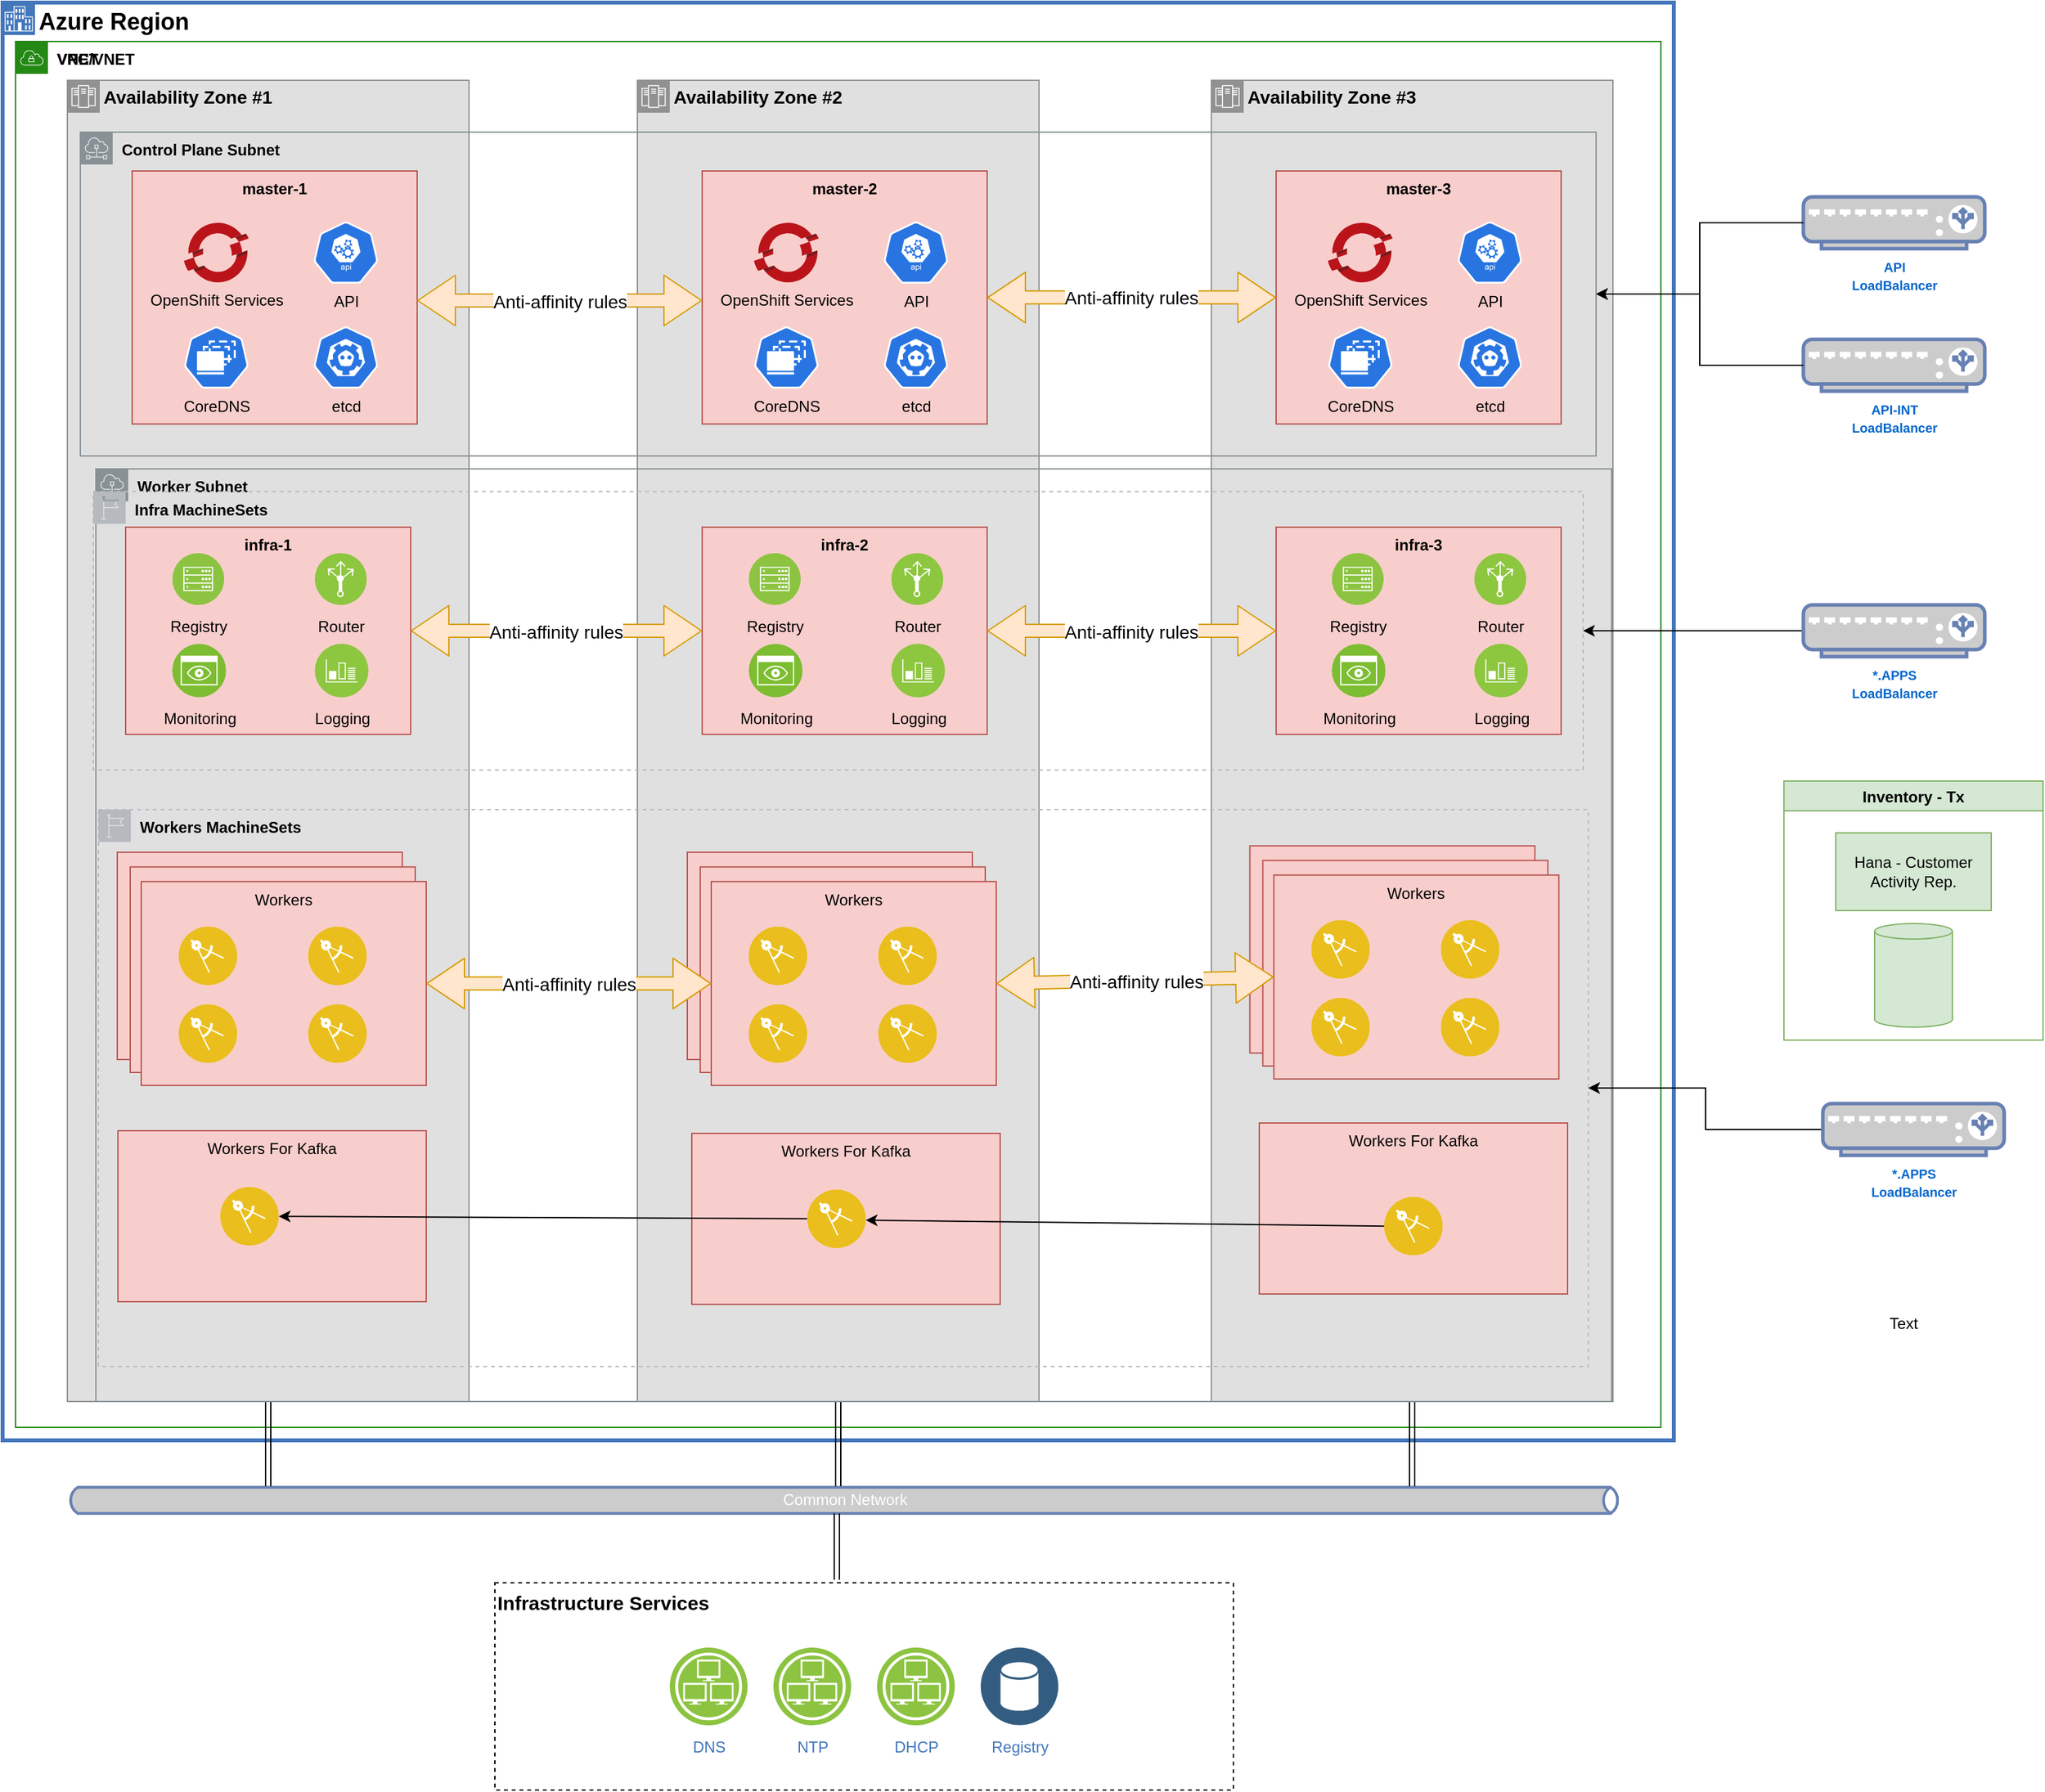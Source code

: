 <mxfile>
    <diagram name="Golden Topology" id="J3lvRJlPb6sCFuMdmp8F">
        <mxGraphModel dx="2710" dy="1945" grid="0" gridSize="10" guides="1" tooltips="1" connect="1" arrows="1" fold="1" page="1" pageScale="1" pageWidth="827" pageHeight="1169" math="0" shadow="0">
            <root>
                <mxCell id="uZquAlJrsq5l2rnmuD46-0"/>
                <mxCell id="wvG8Cd0EijWJP6GNUTpN-5" value="Cloud Region" style="" parent="uZquAlJrsq5l2rnmuD46-0"/>
                <mxCell id="wvG8Cd0EijWJP6GNUTpN-6" value="&lt;b&gt;Cloud Region&lt;/b&gt;" style="shape=mxgraph.ibm.box;prType=enterprise;fontStyle=0;verticalAlign=top;align=left;spacingLeft=32;spacingTop=4;fillColor=none;rounded=0;whiteSpace=wrap;html=1;strokeColor=#4376BB;strokeWidth=3;dashed=0;container=0;spacing=-4;collapsible=0;fontColor=#000000;labelBackgroundColor=#ffffff;fontSize=18;" parent="wvG8Cd0EijWJP6GNUTpN-5" vertex="1">
                    <mxGeometry x="30" y="150" width="1290" height="1110" as="geometry"/>
                </mxCell>
                <mxCell id="wvG8Cd0EijWJP6GNUTpN-7" value="Common Network" style="html=1;outlineConnect=0;fillColor=#CCCCCC;strokeColor=#6881B3;gradientColor=none;gradientDirection=north;strokeWidth=2;shape=mxgraph.networks.bus;gradientColor=none;gradientDirection=north;fontColor=#ffffff;perimeter=backbonePerimeter;backboneSize=20;labelBackgroundColor=none;align=center;container=0;" parent="wvG8Cd0EijWJP6GNUTpN-5" vertex="1">
                    <mxGeometry x="80.002" y="1289.999" width="1199.114" height="32.67" as="geometry"/>
                </mxCell>
                <mxCell id="wvG8Cd0EijWJP6GNUTpN-8" value="" style="group" parent="wvG8Cd0EijWJP6GNUTpN-5" vertex="1" connectable="0">
                    <mxGeometry x="991.75" y="1070" width="220" height="160" as="geometry"/>
                </mxCell>
                <mxCell id="wvG8Cd0EijWJP6GNUTpN-9" value="&lt;b&gt;&lt;font color=&quot;#000000&quot;&gt;VPC/VNET&lt;/font&gt;&lt;/b&gt;" style="points=[[0,0],[0.25,0],[0.5,0],[0.75,0],[1,0],[1,0.25],[1,0.5],[1,0.75],[1,1],[0.75,1],[0.5,1],[0.25,1],[0,1],[0,0.75],[0,0.5],[0,0.25]];outlineConnect=0;gradientColor=none;html=1;whiteSpace=wrap;fontSize=12;fontStyle=0;shape=mxgraph.aws4.group;grIcon=mxgraph.aws4.group_vpc;strokeColor=#248814;fillColor=none;verticalAlign=top;align=left;spacingLeft=30;fontColor=#AAB7B8;dashed=0;" parent="wvG8Cd0EijWJP6GNUTpN-5" vertex="1">
                    <mxGeometry x="40" y="180" width="1270" height="1070" as="geometry"/>
                </mxCell>
                <mxCell id="0" value="Workers" style="rounded=0;whiteSpace=wrap;html=1;align=center;fillColor=#f8cecc;strokeColor=#b85450;verticalAlign=top;container=0;" vertex="1" parent="wvG8Cd0EijWJP6GNUTpN-5">
                    <mxGeometry x="147" y="838.61" width="220" height="157.39" as="geometry"/>
                </mxCell>
                <mxCell id="2" value="" style="rounded=0;whiteSpace=wrap;html=1;" vertex="1" parent="wvG8Cd0EijWJP6GNUTpN-5">
                    <mxGeometry x="600" y="1137" width="120" height="60" as="geometry"/>
                </mxCell>
                <mxCell id="3" value="" style="rounded=0;whiteSpace=wrap;html=1;" vertex="1" parent="wvG8Cd0EijWJP6GNUTpN-5">
                    <mxGeometry x="600" y="1137" width="120" height="60" as="geometry"/>
                </mxCell>
                <mxCell id="4" value="" style="rounded=0;whiteSpace=wrap;html=1;" vertex="1" parent="wvG8Cd0EijWJP6GNUTpN-5">
                    <mxGeometry x="600" y="936" width="120" height="60" as="geometry"/>
                </mxCell>
                <mxCell id="6" value="" style="whiteSpace=wrap;html=1;fillColor=#f8cecc;strokeColor=#b85450;" vertex="1" parent="wvG8Cd0EijWJP6GNUTpN-5">
                    <mxGeometry x="136" y="1044" width="120" height="60" as="geometry"/>
                </mxCell>
                <mxCell id="5" value="Text" style="text;html=1;align=center;verticalAlign=middle;resizable=0;points=[];autosize=1;strokeColor=none;fillColor=none;" vertex="1" parent="wvG8Cd0EijWJP6GNUTpN-5">
                    <mxGeometry x="1477" y="1160" width="40" height="20" as="geometry"/>
                </mxCell>
                <object label="Cloud Provider" id="wvG8Cd0EijWJP6GNUTpN-0">
                    <mxCell style="locked=1;" parent="uZquAlJrsq5l2rnmuD46-0"/>
                </object>
                <mxCell id="wvG8Cd0EijWJP6GNUTpN-1" value="&lt;b&gt;AWS Region&lt;/b&gt;" style="shape=mxgraph.ibm.box;prType=enterprise;fontStyle=0;verticalAlign=top;align=left;spacingLeft=32;spacingTop=4;fillColor=none;rounded=0;whiteSpace=wrap;html=1;strokeColor=#4376BB;strokeWidth=3;dashed=0;container=0;spacing=-4;collapsible=0;fontColor=#000000;labelBackgroundColor=#ffffff;fontSize=18;" parent="wvG8Cd0EijWJP6GNUTpN-0" vertex="1">
                    <mxGeometry x="30" y="150" width="1290" height="1110" as="geometry"/>
                </mxCell>
                <mxCell id="wvG8Cd0EijWJP6GNUTpN-2" value="Common Network" style="html=1;outlineConnect=0;fillColor=#CCCCCC;strokeColor=#6881B3;gradientColor=none;gradientDirection=north;strokeWidth=2;shape=mxgraph.networks.bus;gradientColor=none;gradientDirection=north;fontColor=#ffffff;perimeter=backbonePerimeter;backboneSize=20;labelBackgroundColor=none;align=center;container=0;" parent="wvG8Cd0EijWJP6GNUTpN-0" vertex="1">
                    <mxGeometry x="80.002" y="1289.999" width="1199.114" height="32.67" as="geometry"/>
                </mxCell>
                <mxCell id="wvG8Cd0EijWJP6GNUTpN-3" value="" style="group" parent="wvG8Cd0EijWJP6GNUTpN-0" vertex="1" connectable="0">
                    <mxGeometry x="991.75" y="1070" width="220" height="160" as="geometry"/>
                </mxCell>
                <mxCell id="wvG8Cd0EijWJP6GNUTpN-4" value="&lt;b&gt;&lt;font color=&quot;#000000&quot;&gt;VPC&lt;/font&gt;&lt;/b&gt;" style="points=[[0,0],[0.25,0],[0.5,0],[0.75,0],[1,0],[1,0.25],[1,0.5],[1,0.75],[1,1],[0.75,1],[0.5,1],[0.25,1],[0,1],[0,0.75],[0,0.5],[0,0.25]];outlineConnect=0;gradientColor=none;html=1;whiteSpace=wrap;fontSize=12;fontStyle=0;shape=mxgraph.aws4.group;grIcon=mxgraph.aws4.group_vpc;strokeColor=#248814;fillColor=none;verticalAlign=top;align=left;spacingLeft=30;fontColor=#AAB7B8;dashed=0;" parent="wvG8Cd0EijWJP6GNUTpN-0" vertex="1">
                    <mxGeometry x="40" y="180" width="1270" height="1070" as="geometry"/>
                </mxCell>
                <mxCell id="lS-NssMR-Rr2RZA9TcL4-113" value="Azure Cloud" style="" parent="uZquAlJrsq5l2rnmuD46-0"/>
                <mxCell id="lS-NssMR-Rr2RZA9TcL4-114" value="&lt;b&gt;Azure Region&lt;/b&gt;" style="shape=mxgraph.ibm.box;prType=enterprise;fontStyle=0;verticalAlign=top;align=left;spacingLeft=32;spacingTop=4;fillColor=none;rounded=0;whiteSpace=wrap;html=1;strokeColor=#4376BB;strokeWidth=3;dashed=0;container=0;spacing=-4;collapsible=0;fontColor=#000000;labelBackgroundColor=#ffffff;fontSize=18;" parent="lS-NssMR-Rr2RZA9TcL4-113" vertex="1">
                    <mxGeometry x="30" y="150" width="1290" height="1110" as="geometry"/>
                </mxCell>
                <mxCell id="lS-NssMR-Rr2RZA9TcL4-121" value="Common Network" style="html=1;outlineConnect=0;fillColor=#CCCCCC;strokeColor=#6881B3;gradientColor=none;gradientDirection=north;strokeWidth=2;shape=mxgraph.networks.bus;gradientColor=none;gradientDirection=north;fontColor=#ffffff;perimeter=backbonePerimeter;backboneSize=20;labelBackgroundColor=none;align=center;container=0;" parent="lS-NssMR-Rr2RZA9TcL4-113" vertex="1">
                    <mxGeometry x="80.002" y="1289.999" width="1199.114" height="32.67" as="geometry"/>
                </mxCell>
                <mxCell id="lS-NssMR-Rr2RZA9TcL4-122" value="" style="group" parent="lS-NssMR-Rr2RZA9TcL4-113" vertex="1" connectable="0">
                    <mxGeometry x="991.75" y="1070" width="220" height="160" as="geometry"/>
                </mxCell>
                <mxCell id="rJhWBv6eELaH0z6lBwar-2" value="&lt;b&gt;&lt;font color=&quot;#000000&quot;&gt;VNET&lt;/font&gt;&lt;/b&gt;" style="points=[[0,0],[0.25,0],[0.5,0],[0.75,0],[1,0],[1,0.25],[1,0.5],[1,0.75],[1,1],[0.75,1],[0.5,1],[0.25,1],[0,1],[0,0.75],[0,0.5],[0,0.25]];outlineConnect=0;gradientColor=none;html=1;whiteSpace=wrap;fontSize=12;fontStyle=0;shape=mxgraph.aws4.group;grIcon=mxgraph.aws4.group_vpc;strokeColor=#248814;fillColor=none;verticalAlign=top;align=left;spacingLeft=30;fontColor=#AAB7B8;dashed=0;" parent="lS-NssMR-Rr2RZA9TcL4-113" vertex="1">
                    <mxGeometry x="40" y="180" width="1270" height="1070" as="geometry"/>
                </mxCell>
                <mxCell id="uZquAlJrsq5l2rnmuD46-1" value="Availability Zones" style="" parent="uZquAlJrsq5l2rnmuD46-0"/>
                <mxCell id="uZquAlJrsq5l2rnmuD46-2" value="" style="shape=mxgraph.ibm.box;prType=enterprise;fontStyle=0;verticalAlign=top;align=left;spacingLeft=32;spacingTop=4;fillColor=none;rounded=0;whiteSpace=wrap;html=1;strokeColor=#4376BB;strokeWidth=3;dashed=0;container=0;spacing=-4;collapsible=0;fontColor=#000000;labelBackgroundColor=#ffffff;fontSize=18;" parent="uZquAlJrsq5l2rnmuD46-1" vertex="1">
                    <mxGeometry x="30" y="150" width="1290" height="1110" as="geometry"/>
                </mxCell>
                <mxCell id="uZquAlJrsq5l2rnmuD46-5" value="&lt;b&gt;Availability Zone #1&lt;/b&gt;" style="shape=mxgraph.ibm.box;prType=zone;fontStyle=0;verticalAlign=top;align=left;spacingLeft=32;spacingTop=4;fillColor=#E0E0E0;rounded=0;whiteSpace=wrap;html=1;strokeColor=#919191;strokeWidth=1;dashed=0;container=0;spacing=-4;collapsible=0;fontColor=#000000;fontSize=14;" parent="uZquAlJrsq5l2rnmuD46-1" vertex="1">
                    <mxGeometry x="80" y="210" width="310" height="1020" as="geometry"/>
                </mxCell>
                <mxCell id="uZquAlJrsq5l2rnmuD46-6" value="&lt;b&gt;Availability Zone #2&lt;/b&gt;" style="shape=mxgraph.ibm.box;prType=zone;fontStyle=0;verticalAlign=top;align=left;spacingLeft=32;spacingTop=4;fillColor=#E0E0E0;rounded=0;whiteSpace=wrap;html=1;strokeColor=#919191;strokeWidth=1;dashed=0;container=0;spacing=-4;collapsible=0;fontColor=#000000;fontSize=14;" parent="uZquAlJrsq5l2rnmuD46-1" vertex="1">
                    <mxGeometry x="520" y="210" width="310" height="1020" as="geometry"/>
                </mxCell>
                <mxCell id="uZquAlJrsq5l2rnmuD46-7" value="&lt;b&gt;Availability Zone #3&lt;/b&gt;" style="shape=mxgraph.ibm.box;prType=zone;fontStyle=0;verticalAlign=top;align=left;spacingLeft=32;spacingTop=4;fillColor=#E0E0E0;rounded=0;whiteSpace=wrap;html=1;strokeColor=#919191;strokeWidth=1;dashed=0;container=0;spacing=-4;collapsible=0;fontColor=#000000;fontSize=14;" parent="uZquAlJrsq5l2rnmuD46-1" vertex="1">
                    <mxGeometry x="963" y="210" width="310" height="1020" as="geometry"/>
                </mxCell>
                <mxCell id="uZquAlJrsq5l2rnmuD46-9" value="" style="shape=link;html=1;fontSize=14;fontColor=#000000;exitX=0.5;exitY=1;exitDx=0;exitDy=0;" parent="uZquAlJrsq5l2rnmuD46-1" source="uZquAlJrsq5l2rnmuD46-6" target="uZquAlJrsq5l2rnmuD46-4" edge="1">
                    <mxGeometry width="50" height="50" relative="1" as="geometry">
                        <mxPoint x="680" y="1170" as="sourcePoint"/>
                        <mxPoint x="673" y="1250" as="targetPoint"/>
                    </mxGeometry>
                </mxCell>
                <mxCell id="uZquAlJrsq5l2rnmuD46-17" value="" style="shape=link;html=1;fontSize=15;fontColor=#000000;exitX=0.5;exitY=1;exitDx=0;exitDy=0;" parent="uZquAlJrsq5l2rnmuD46-1" source="uZquAlJrsq5l2rnmuD46-7" target="uZquAlJrsq5l2rnmuD46-4" edge="1">
                    <mxGeometry width="50" height="50" relative="1" as="geometry">
                        <mxPoint x="650" y="1967" as="sourcePoint"/>
                        <mxPoint x="1068" y="1253" as="targetPoint"/>
                    </mxGeometry>
                </mxCell>
                <mxCell id="uZquAlJrsq5l2rnmuD46-10" value="" style="shape=link;html=1;fontSize=14;fontColor=#000000;entryX=0.5;entryY=1;entryDx=0;entryDy=0;" parent="uZquAlJrsq5l2rnmuD46-1" source="uZquAlJrsq5l2rnmuD46-4" target="uZquAlJrsq5l2rnmuD46-5" edge="1">
                    <mxGeometry width="50" height="50" relative="1" as="geometry">
                        <mxPoint x="165" y="970" as="sourcePoint"/>
                        <mxPoint x="200" y="1613.169" as="targetPoint"/>
                    </mxGeometry>
                </mxCell>
                <mxCell id="uZquAlJrsq5l2rnmuD46-4" value="Common Network" style="html=1;outlineConnect=0;fillColor=#CCCCCC;strokeColor=#6881B3;gradientColor=none;gradientDirection=north;strokeWidth=2;shape=mxgraph.networks.bus;gradientColor=none;gradientDirection=north;fontColor=#ffffff;perimeter=backbonePerimeter;backboneSize=20;labelBackgroundColor=none;align=center;container=0;" parent="uZquAlJrsq5l2rnmuD46-1" vertex="1">
                    <mxGeometry x="80.002" y="1289.999" width="1199.114" height="32.67" as="geometry"/>
                </mxCell>
                <mxCell id="nRmkjCrauEu7ySk_4DRu-57" value="" style="group" parent="uZquAlJrsq5l2rnmuD46-1" vertex="1" connectable="0">
                    <mxGeometry x="991.75" y="1070" width="220" height="160" as="geometry"/>
                </mxCell>
                <mxCell id="uZquAlJrsq5l2rnmuD46-75" value="External Services" style="" parent="uZquAlJrsq5l2rnmuD46-0"/>
                <mxCell id="vyINMFB3ywmpkuRET3q9-15" value="" style="shape=link;html=1;fontSize=14;fontColor=#000000;exitX=0.463;exitY=-0.015;exitDx=0;exitDy=0;exitPerimeter=0;" parent="uZquAlJrsq5l2rnmuD46-75" source="uZquAlJrsq5l2rnmuD46-12" target="uZquAlJrsq5l2rnmuD46-4" edge="1">
                    <mxGeometry width="50" height="50" relative="1" as="geometry">
                        <mxPoint x="685" y="1180" as="sourcePoint"/>
                        <mxPoint x="685" y="1270" as="targetPoint"/>
                    </mxGeometry>
                </mxCell>
                <mxCell id="g6O5RB1uuhMYXJ0zeJsR-1" value="" style="group" parent="uZquAlJrsq5l2rnmuD46-75" vertex="1" connectable="0">
                    <mxGeometry x="410" y="1370" width="570" height="160" as="geometry"/>
                </mxCell>
                <mxCell id="uZquAlJrsq5l2rnmuD46-12" value="&lt;b&gt;Infrastructure Services&lt;/b&gt;" style="rounded=0;whiteSpace=wrap;html=1;verticalAlign=top;align=left;dashed=1;fontSize=15;container=0;" parent="g6O5RB1uuhMYXJ0zeJsR-1" vertex="1">
                    <mxGeometry width="570" height="160" as="geometry"/>
                </mxCell>
                <mxCell id="vyINMFB3ywmpkuRET3q9-13" value="DHCP" style="aspect=fixed;perimeter=ellipsePerimeter;html=1;align=center;shadow=0;dashed=0;fontColor=#4277BB;labelBackgroundColor=#ffffff;fontSize=12;spacingTop=3;image;image=img/lib/ibm/infrastructure/infrastructure_services.svg;container=0;" parent="g6O5RB1uuhMYXJ0zeJsR-1" vertex="1">
                    <mxGeometry x="295" y="50" width="60" height="60" as="geometry"/>
                </mxCell>
                <mxCell id="vyINMFB3ywmpkuRET3q9-11" value="NTP" style="aspect=fixed;perimeter=ellipsePerimeter;html=1;align=center;shadow=0;dashed=0;fontColor=#4277BB;labelBackgroundColor=#ffffff;fontSize=12;spacingTop=3;image;image=img/lib/ibm/infrastructure/infrastructure_services.svg;container=0;" parent="g6O5RB1uuhMYXJ0zeJsR-1" vertex="1">
                    <mxGeometry x="215" y="50" width="60" height="60" as="geometry"/>
                </mxCell>
                <mxCell id="vyINMFB3ywmpkuRET3q9-14" value="DNS" style="aspect=fixed;perimeter=ellipsePerimeter;html=1;align=center;shadow=0;dashed=0;fontColor=#4277BB;labelBackgroundColor=#ffffff;fontSize=12;spacingTop=3;image;image=img/lib/ibm/infrastructure/infrastructure_services.svg;container=0;" parent="g6O5RB1uuhMYXJ0zeJsR-1" vertex="1">
                    <mxGeometry x="135" y="50" width="60" height="60" as="geometry"/>
                </mxCell>
                <mxCell id="RaqJMLTzkmmdIcjOtUHy-11" value="Registry" style="" parent="uZquAlJrsq5l2rnmuD46-0"/>
                <mxCell id="vyINMFB3ywmpkuRET3q9-10" value="Registry" style="aspect=fixed;perimeter=ellipsePerimeter;html=1;align=center;shadow=0;dashed=0;fontColor=#4277BB;labelBackgroundColor=#ffffff;fontSize=12;spacingTop=3;image;image=img/lib/ibm/data/data_services.svg;container=0;" parent="RaqJMLTzkmmdIcjOtUHy-11" vertex="1">
                    <mxGeometry x="785" y="1420" width="60" height="60" as="geometry"/>
                </mxCell>
                <mxCell id="uZquAlJrsq5l2rnmuD46-28" value="Control Plane" style="" parent="uZquAlJrsq5l2rnmuD46-0"/>
                <mxCell id="70Aeh1xPDhNRfWzck_01-3" value="&lt;font style=&quot;font-size: 10px&quot;&gt;&lt;b&gt;API-INT&lt;br&gt;LoadBalancer&lt;/b&gt;&lt;br&gt;&lt;/font&gt;" style="fontColor=#0066CC;verticalAlign=top;verticalLabelPosition=bottom;labelPosition=center;align=center;html=1;outlineConnect=0;fillColor=#CCCCCC;strokeColor=#6881B3;gradientColor=none;gradientDirection=north;strokeWidth=2;shape=mxgraph.networks.load_balancer;" parent="uZquAlJrsq5l2rnmuD46-28" vertex="1">
                    <mxGeometry x="1420" y="410" width="140" height="40" as="geometry"/>
                </mxCell>
                <mxCell id="70Aeh1xPDhNRfWzck_01-0" value="&lt;font style=&quot;font-size: 10px&quot;&gt;&lt;b&gt;API&lt;br&gt;LoadBalancer&lt;/b&gt;&lt;br&gt;&lt;/font&gt;" style="fontColor=#0066CC;verticalAlign=top;verticalLabelPosition=bottom;labelPosition=center;align=center;html=1;outlineConnect=0;fillColor=#CCCCCC;strokeColor=#6881B3;gradientColor=none;gradientDirection=north;strokeWidth=2;shape=mxgraph.networks.load_balancer;" parent="uZquAlJrsq5l2rnmuD46-28" vertex="1">
                    <mxGeometry x="1420" y="300" width="140" height="40" as="geometry"/>
                </mxCell>
                <mxCell id="70Aeh1xPDhNRfWzck_01-4" style="edgeStyle=orthogonalEdgeStyle;rounded=0;orthogonalLoop=1;jettySize=auto;html=1;" parent="uZquAlJrsq5l2rnmuD46-28" source="70Aeh1xPDhNRfWzck_01-3" target="9j-W4DqO4weL1ffOHmue-11" edge="1">
                    <mxGeometry relative="1" as="geometry"/>
                </mxCell>
                <mxCell id="70Aeh1xPDhNRfWzck_01-2" value="" style="edgeStyle=orthogonalEdgeStyle;rounded=0;orthogonalLoop=1;jettySize=auto;html=1;" parent="uZquAlJrsq5l2rnmuD46-28" source="70Aeh1xPDhNRfWzck_01-0" target="9j-W4DqO4weL1ffOHmue-11" edge="1">
                    <mxGeometry relative="1" as="geometry"/>
                </mxCell>
                <mxCell id="nRmkjCrauEu7ySk_4DRu-77" value="" style="group" parent="uZquAlJrsq5l2rnmuD46-28" vertex="1" connectable="0">
                    <mxGeometry x="90" y="250" width="1170" height="250" as="geometry"/>
                </mxCell>
                <mxCell id="9j-W4DqO4weL1ffOHmue-11" value="&lt;b&gt;&lt;font color=&quot;#000000&quot;&gt;Control Plane Subnet&lt;/font&gt;&lt;/b&gt;" style="outlineConnect=0;gradientColor=none;html=1;whiteSpace=wrap;fontSize=12;fontStyle=0;shape=mxgraph.aws4.group;grIcon=mxgraph.aws4.group_subnet;strokeColor=#879196;fillColor=none;verticalAlign=top;align=left;spacingLeft=30;fontColor=#879196;dashed=0;container=0;" parent="nRmkjCrauEu7ySk_4DRu-77" vertex="1">
                    <mxGeometry width="1170" height="250" as="geometry"/>
                </mxCell>
                <mxCell id="nRmkjCrauEu7ySk_4DRu-74" value="" style="group" parent="nRmkjCrauEu7ySk_4DRu-77" vertex="1" connectable="0">
                    <mxGeometry x="40" y="30" width="220" height="195.32" as="geometry"/>
                </mxCell>
                <mxCell id="uZquAlJrsq5l2rnmuD46-32" value="&lt;b&gt;master-1&lt;/b&gt;" style="rounded=0;whiteSpace=wrap;html=1;align=center;fillColor=#f8cecc;strokeColor=#b85450;verticalAlign=top;container=0;" parent="nRmkjCrauEu7ySk_4DRu-74" vertex="1">
                    <mxGeometry width="220" height="195.32" as="geometry"/>
                </mxCell>
                <mxCell id="uZquAlJrsq5l2rnmuD46-33" value="etcd" style="html=1;dashed=0;whitespace=wrap;fillColor=#2875E2;strokeColor=#ffffff;points=[[0.005,0.63,0],[0.1,0.2,0],[0.9,0.2,0],[0.5,0,0],[0.995,0.63,0],[0.72,0.99,0],[0.5,1,0],[0.28,0.99,0]];shape=mxgraph.kubernetes.icon;prIcon=etcd;fontColor=#000000;align=center;labelPosition=center;verticalLabelPosition=bottom;verticalAlign=top;container=0;" parent="nRmkjCrauEu7ySk_4DRu-74" vertex="1">
                    <mxGeometry x="140" y="120" width="50" height="48" as="geometry"/>
                </mxCell>
                <mxCell id="uZquAlJrsq5l2rnmuD46-34" value="OpenShift Services" style="aspect=fixed;html=1;points=[];align=center;image;fontSize=12;image=img/lib/mscae/OpenShift.svg;labelBackgroundColor=none;container=0;" parent="nRmkjCrauEu7ySk_4DRu-74" vertex="1">
                    <mxGeometry x="40" y="40" width="50" height="46" as="geometry"/>
                </mxCell>
                <mxCell id="uZquAlJrsq5l2rnmuD46-35" value="API" style="html=1;dashed=0;whitespace=wrap;fillColor=#2875E2;strokeColor=#ffffff;points=[[0.005,0.63,0],[0.1,0.2,0],[0.9,0.2,0],[0.5,0,0],[0.995,0.63,0],[0.72,0.99,0],[0.5,1,0],[0.28,0.99,0]];shape=mxgraph.kubernetes.icon;prIcon=api;fontColor=#000000;align=center;verticalAlign=top;labelPosition=center;verticalLabelPosition=bottom;container=0;" parent="nRmkjCrauEu7ySk_4DRu-74" vertex="1">
                    <mxGeometry x="140" y="39" width="50" height="48" as="geometry"/>
                </mxCell>
                <mxCell id="uZquAlJrsq5l2rnmuD46-36" value="CoreDNS" style="html=1;dashed=0;whitespace=wrap;fillColor=#2875E2;strokeColor=#ffffff;points=[[0.005,0.63,0],[0.1,0.2,0],[0.9,0.2,0],[0.5,0,0],[0.995,0.63,0],[0.72,0.99,0],[0.5,1,0],[0.28,0.99,0]];shape=mxgraph.kubernetes.icon;prIcon=ds;fontColor=#000000;align=center;labelPosition=center;verticalLabelPosition=bottom;verticalAlign=top;container=0;" parent="nRmkjCrauEu7ySk_4DRu-74" vertex="1">
                    <mxGeometry x="40" y="120" width="50" height="48" as="geometry"/>
                </mxCell>
                <mxCell id="nRmkjCrauEu7ySk_4DRu-75" value="" style="group" parent="nRmkjCrauEu7ySk_4DRu-77" vertex="1" connectable="0">
                    <mxGeometry x="480" y="30" width="220" height="195.32" as="geometry"/>
                </mxCell>
                <mxCell id="uZquAlJrsq5l2rnmuD46-37" value="&lt;b&gt;master-2&lt;/b&gt;" style="rounded=0;whiteSpace=wrap;html=1;align=center;fillColor=#f8cecc;strokeColor=#b85450;verticalAlign=top;container=0;" parent="nRmkjCrauEu7ySk_4DRu-75" vertex="1">
                    <mxGeometry width="220" height="195.32" as="geometry"/>
                </mxCell>
                <mxCell id="uZquAlJrsq5l2rnmuD46-38" value="etcd" style="html=1;dashed=0;whitespace=wrap;fillColor=#2875E2;strokeColor=#ffffff;points=[[0.005,0.63,0],[0.1,0.2,0],[0.9,0.2,0],[0.5,0,0],[0.995,0.63,0],[0.72,0.99,0],[0.5,1,0],[0.28,0.99,0]];shape=mxgraph.kubernetes.icon;prIcon=etcd;fontColor=#000000;align=center;labelPosition=center;verticalLabelPosition=bottom;verticalAlign=top;container=0;" parent="nRmkjCrauEu7ySk_4DRu-75" vertex="1">
                    <mxGeometry x="140" y="120" width="50" height="48" as="geometry"/>
                </mxCell>
                <mxCell id="uZquAlJrsq5l2rnmuD46-39" value="OpenShift Services" style="aspect=fixed;html=1;points=[];align=center;image;fontSize=12;image=img/lib/mscae/OpenShift.svg;labelBackgroundColor=none;container=0;" parent="nRmkjCrauEu7ySk_4DRu-75" vertex="1">
                    <mxGeometry x="40" y="40" width="50" height="46" as="geometry"/>
                </mxCell>
                <mxCell id="uZquAlJrsq5l2rnmuD46-40" value="API" style="html=1;dashed=0;whitespace=wrap;fillColor=#2875E2;strokeColor=#ffffff;points=[[0.005,0.63,0],[0.1,0.2,0],[0.9,0.2,0],[0.5,0,0],[0.995,0.63,0],[0.72,0.99,0],[0.5,1,0],[0.28,0.99,0]];shape=mxgraph.kubernetes.icon;prIcon=api;fontColor=#000000;align=center;verticalAlign=top;labelPosition=center;verticalLabelPosition=bottom;container=0;" parent="nRmkjCrauEu7ySk_4DRu-75" vertex="1">
                    <mxGeometry x="140" y="39" width="50" height="48" as="geometry"/>
                </mxCell>
                <mxCell id="uZquAlJrsq5l2rnmuD46-41" value="CoreDNS" style="html=1;dashed=0;whitespace=wrap;fillColor=#2875E2;strokeColor=#ffffff;points=[[0.005,0.63,0],[0.1,0.2,0],[0.9,0.2,0],[0.5,0,0],[0.995,0.63,0],[0.72,0.99,0],[0.5,1,0],[0.28,0.99,0]];shape=mxgraph.kubernetes.icon;prIcon=ds;fontColor=#000000;align=center;labelPosition=center;verticalLabelPosition=bottom;verticalAlign=top;container=0;" parent="nRmkjCrauEu7ySk_4DRu-75" vertex="1">
                    <mxGeometry x="40" y="120" width="50" height="48" as="geometry"/>
                </mxCell>
                <mxCell id="nRmkjCrauEu7ySk_4DRu-76" value="" style="group" parent="nRmkjCrauEu7ySk_4DRu-77" vertex="1" connectable="0">
                    <mxGeometry x="923" y="30" width="220" height="195.32" as="geometry"/>
                </mxCell>
                <mxCell id="uZquAlJrsq5l2rnmuD46-42" value="&lt;b&gt;master-3&lt;/b&gt;" style="rounded=0;whiteSpace=wrap;html=1;align=center;fillColor=#f8cecc;strokeColor=#b85450;verticalAlign=top;container=0;" parent="nRmkjCrauEu7ySk_4DRu-76" vertex="1">
                    <mxGeometry width="220" height="195.32" as="geometry"/>
                </mxCell>
                <mxCell id="uZquAlJrsq5l2rnmuD46-43" value="etcd" style="html=1;dashed=0;whitespace=wrap;fillColor=#2875E2;strokeColor=#ffffff;points=[[0.005,0.63,0],[0.1,0.2,0],[0.9,0.2,0],[0.5,0,0],[0.995,0.63,0],[0.72,0.99,0],[0.5,1,0],[0.28,0.99,0]];shape=mxgraph.kubernetes.icon;prIcon=etcd;fontColor=#000000;align=center;labelPosition=center;verticalLabelPosition=bottom;verticalAlign=top;container=0;" parent="nRmkjCrauEu7ySk_4DRu-76" vertex="1">
                    <mxGeometry x="140" y="120" width="50" height="48" as="geometry"/>
                </mxCell>
                <mxCell id="uZquAlJrsq5l2rnmuD46-44" value="OpenShift Services" style="aspect=fixed;html=1;points=[];align=center;image;fontSize=12;image=img/lib/mscae/OpenShift.svg;labelBackgroundColor=none;container=0;" parent="nRmkjCrauEu7ySk_4DRu-76" vertex="1">
                    <mxGeometry x="40" y="40" width="50" height="46" as="geometry"/>
                </mxCell>
                <mxCell id="uZquAlJrsq5l2rnmuD46-45" value="API" style="html=1;dashed=0;whitespace=wrap;fillColor=#2875E2;strokeColor=#ffffff;points=[[0.005,0.63,0],[0.1,0.2,0],[0.9,0.2,0],[0.5,0,0],[0.995,0.63,0],[0.72,0.99,0],[0.5,1,0],[0.28,0.99,0]];shape=mxgraph.kubernetes.icon;prIcon=api;fontColor=#000000;align=center;verticalAlign=top;labelPosition=center;verticalLabelPosition=bottom;container=0;" parent="nRmkjCrauEu7ySk_4DRu-76" vertex="1">
                    <mxGeometry x="140" y="39" width="50" height="48" as="geometry"/>
                </mxCell>
                <mxCell id="uZquAlJrsq5l2rnmuD46-46" value="CoreDNS" style="html=1;dashed=0;whitespace=wrap;fillColor=#2875E2;strokeColor=#ffffff;points=[[0.005,0.63,0],[0.1,0.2,0],[0.9,0.2,0],[0.5,0,0],[0.995,0.63,0],[0.72,0.99,0],[0.5,1,0],[0.28,0.99,0]];shape=mxgraph.kubernetes.icon;prIcon=ds;fontColor=#000000;align=center;labelPosition=center;verticalLabelPosition=bottom;verticalAlign=top;container=0;" parent="nRmkjCrauEu7ySk_4DRu-76" vertex="1">
                    <mxGeometry x="40" y="120" width="50" height="48" as="geometry"/>
                </mxCell>
                <mxCell id="uZquAlJrsq5l2rnmuD46-30" value="" style="shape=flexArrow;endArrow=classic;startArrow=classic;html=1;fontColor=#000000;fillColor=#ffe6cc;strokeColor=#d79b00;endWidth=28;endSize=9.33;startWidth=28;startSize=9.33;" parent="nRmkjCrauEu7ySk_4DRu-77" source="uZquAlJrsq5l2rnmuD46-37" target="uZquAlJrsq5l2rnmuD46-42" edge="1">
                    <mxGeometry x="160" y="400" width="50" height="50" as="geometry">
                        <mxPoint x="790" y="347.346" as="sourcePoint"/>
                        <mxPoint x="1010" y="347.16" as="targetPoint"/>
                    </mxGeometry>
                </mxCell>
                <mxCell id="uZquAlJrsq5l2rnmuD46-31" value="Anti-affinity rules" style="text;html=1;align=center;verticalAlign=middle;resizable=0;points=[];labelBackgroundColor=#ffffff;fontColor=#000000;fontSize=14;container=0;" parent="uZquAlJrsq5l2rnmuD46-30" vertex="1" connectable="0">
                    <mxGeometry x="-0.191" relative="1" as="geometry">
                        <mxPoint x="21" y="0.56" as="offset"/>
                    </mxGeometry>
                </mxCell>
                <mxCell id="uZquAlJrsq5l2rnmuD46-47" value="" style="shape=flexArrow;endArrow=classic;startArrow=classic;html=1;fontColor=#000000;fillColor=#ffe6cc;strokeColor=#d79b00;endWidth=28;endSize=9.33;startWidth=28;startSize=9.33;" parent="nRmkjCrauEu7ySk_4DRu-77" edge="1">
                    <mxGeometry x="70" y="183" width="50" height="50" as="geometry">
                        <mxPoint x="260" y="130" as="sourcePoint"/>
                        <mxPoint x="480" y="130" as="targetPoint"/>
                    </mxGeometry>
                </mxCell>
                <mxCell id="uZquAlJrsq5l2rnmuD46-48" value="Anti-affinity rules" style="text;html=1;align=center;verticalAlign=middle;resizable=0;points=[];labelBackgroundColor=#ffffff;fontColor=#000000;fontSize=14;container=0;" parent="uZquAlJrsq5l2rnmuD46-47" vertex="1" connectable="0">
                    <mxGeometry x="-0.191" relative="1" as="geometry">
                        <mxPoint x="21" y="0.56" as="offset"/>
                    </mxGeometry>
                </mxCell>
                <mxCell id="uZquAlJrsq5l2rnmuD46-73" value="Worker" style="locked=1;" parent="uZquAlJrsq5l2rnmuD46-0"/>
                <mxCell id="uZquAlJrsq5l2rnmuD46-3" value="" style="group;container=0;" parent="uZquAlJrsq5l2rnmuD46-73" vertex="1" connectable="0">
                    <mxGeometry x="553.818" y="1017.936" width="215" height="257.141" as="geometry"/>
                </mxCell>
                <mxCell id="9j-W4DqO4weL1ffOHmue-71" value="&lt;font color=&quot;#000000&quot;&gt;&lt;b&gt;Worker Subnet&lt;/b&gt;&lt;/font&gt;" style="outlineConnect=0;gradientColor=none;html=1;whiteSpace=wrap;fontSize=12;fontStyle=0;shape=mxgraph.aws4.group;grIcon=mxgraph.aws4.group_subnet;strokeColor=#879196;fillColor=none;verticalAlign=top;align=left;spacingLeft=30;fontColor=#879196;dashed=0;container=0;" parent="uZquAlJrsq5l2rnmuD46-73" vertex="1">
                    <mxGeometry x="102" y="510" width="1170" height="720" as="geometry"/>
                </mxCell>
                <mxCell id="nRmkjCrauEu7ySk_4DRu-26" value="" style="rounded=0;whiteSpace=wrap;html=1;align=center;fillColor=#f8cecc;strokeColor=#b85450;verticalAlign=top;container=0;" parent="uZquAlJrsq5l2rnmuD46-73" vertex="1">
                    <mxGeometry x="992.75" y="801" width="220" height="160.0" as="geometry"/>
                </mxCell>
                <mxCell id="nRmkjCrauEu7ySk_4DRu-16" value="" style="rounded=0;whiteSpace=wrap;html=1;align=center;fillColor=#f8cecc;strokeColor=#b85450;verticalAlign=top;container=0;" parent="uZquAlJrsq5l2rnmuD46-73" vertex="1">
                    <mxGeometry x="558.5" y="806" width="220" height="160.0" as="geometry"/>
                </mxCell>
                <mxCell id="nRmkjCrauEu7ySk_4DRu-2" value="" style="rounded=0;whiteSpace=wrap;html=1;align=center;fillColor=#f8cecc;strokeColor=#b85450;verticalAlign=top;container=0;" parent="uZquAlJrsq5l2rnmuD46-73" vertex="1">
                    <mxGeometry x="118.5" y="806" width="220" height="160.0" as="geometry"/>
                </mxCell>
                <mxCell id="9j-W4DqO4weL1ffOHmue-72" value="&lt;font color=&quot;#000000&quot;&gt;&lt;b&gt;Workers MachineSets&lt;/b&gt;&lt;/font&gt;" style="outlineConnect=0;gradientColor=none;html=1;whiteSpace=wrap;fontSize=12;fontStyle=0;shape=mxgraph.aws4.group;grIcon=mxgraph.aws4.group_region;strokeColor=#B6BABF;fillColor=none;verticalAlign=top;align=left;spacingLeft=30;fontColor=#B6BABF;dashed=1;container=0;" parent="uZquAlJrsq5l2rnmuD46-73" vertex="1">
                    <mxGeometry x="104" y="773" width="1150" height="430" as="geometry"/>
                </mxCell>
                <mxCell id="nRmkjCrauEu7ySk_4DRu-3" value="" style="rounded=0;whiteSpace=wrap;html=1;align=center;fillColor=#f8cecc;strokeColor=#b85450;verticalAlign=top;container=0;" parent="uZquAlJrsq5l2rnmuD46-73" vertex="1">
                    <mxGeometry x="128.5" y="817.31" width="220" height="158.69" as="geometry"/>
                </mxCell>
                <mxCell id="nRmkjCrauEu7ySk_4DRu-4" value="Workers" style="rounded=0;whiteSpace=wrap;html=1;align=center;fillColor=#f8cecc;strokeColor=#b85450;verticalAlign=top;container=0;" parent="uZquAlJrsq5l2rnmuD46-73" vertex="1">
                    <mxGeometry x="137" y="828.61" width="220" height="157.39" as="geometry"/>
                </mxCell>
                <mxCell id="nRmkjCrauEu7ySk_4DRu-5" value="" style="aspect=fixed;perimeter=ellipsePerimeter;html=1;align=center;shadow=0;dashed=0;fontColor=#4277BB;labelBackgroundColor=#ffffff;fontSize=12;spacingTop=3;image;image=img/lib/ibm/applications/enterprise_applications.svg;container=0;" parent="uZquAlJrsq5l2rnmuD46-73" vertex="1">
                    <mxGeometry x="165.91" y="863.409" width="45.181" height="45.181" as="geometry"/>
                </mxCell>
                <mxCell id="nRmkjCrauEu7ySk_4DRu-6" value="" style="aspect=fixed;perimeter=ellipsePerimeter;html=1;align=center;shadow=0;dashed=0;fontColor=#4277BB;labelBackgroundColor=#ffffff;fontSize=12;spacingTop=3;image;image=img/lib/ibm/applications/enterprise_applications.svg;container=0;" parent="uZquAlJrsq5l2rnmuD46-73" vertex="1">
                    <mxGeometry x="265.91" y="863.409" width="45.181" height="45.181" as="geometry"/>
                </mxCell>
                <mxCell id="nRmkjCrauEu7ySk_4DRu-9" value="" style="aspect=fixed;perimeter=ellipsePerimeter;html=1;align=center;shadow=0;dashed=0;fontColor=#4277BB;labelBackgroundColor=#ffffff;fontSize=12;spacingTop=3;image;image=img/lib/ibm/applications/enterprise_applications.svg;container=0;" parent="uZquAlJrsq5l2rnmuD46-73" vertex="1">
                    <mxGeometry x="265.91" y="923.412" width="45.181" height="45.181" as="geometry"/>
                </mxCell>
                <mxCell id="nRmkjCrauEu7ySk_4DRu-10" value="" style="aspect=fixed;perimeter=ellipsePerimeter;html=1;align=center;shadow=0;dashed=0;fontColor=#000000;labelBackgroundColor=#F8CECC;fontSize=12;spacingTop=3;image;image=img/lib/ibm/applications/enterprise_applications.svg;container=0;" parent="uZquAlJrsq5l2rnmuD46-73" vertex="1">
                    <mxGeometry x="165.91" y="923.412" width="45.181" height="45.181" as="geometry"/>
                </mxCell>
                <mxCell id="nRmkjCrauEu7ySk_4DRu-17" value="" style="rounded=0;whiteSpace=wrap;html=1;align=center;fillColor=#f8cecc;strokeColor=#b85450;verticalAlign=top;container=0;" parent="uZquAlJrsq5l2rnmuD46-73" vertex="1">
                    <mxGeometry x="568.5" y="817.31" width="220" height="158.69" as="geometry"/>
                </mxCell>
                <mxCell id="nRmkjCrauEu7ySk_4DRu-18" value="Workers" style="rounded=0;whiteSpace=wrap;html=1;align=center;fillColor=#f8cecc;strokeColor=#b85450;verticalAlign=top;container=0;" parent="uZquAlJrsq5l2rnmuD46-73" vertex="1">
                    <mxGeometry x="577" y="828.61" width="220" height="157.39" as="geometry"/>
                </mxCell>
                <mxCell id="nRmkjCrauEu7ySk_4DRu-19" value="" style="aspect=fixed;perimeter=ellipsePerimeter;html=1;align=center;shadow=0;dashed=0;fontColor=#4277BB;labelBackgroundColor=#ffffff;fontSize=12;spacingTop=3;image;image=img/lib/ibm/applications/enterprise_applications.svg;container=0;" parent="uZquAlJrsq5l2rnmuD46-73" vertex="1">
                    <mxGeometry x="605.91" y="863.409" width="45.181" height="45.181" as="geometry"/>
                </mxCell>
                <mxCell id="nRmkjCrauEu7ySk_4DRu-20" value="" style="aspect=fixed;perimeter=ellipsePerimeter;html=1;align=center;shadow=0;dashed=0;fontColor=#4277BB;labelBackgroundColor=#ffffff;fontSize=12;spacingTop=3;image;image=img/lib/ibm/applications/enterprise_applications.svg;container=0;" parent="uZquAlJrsq5l2rnmuD46-73" vertex="1">
                    <mxGeometry x="705.91" y="863.409" width="45.181" height="45.181" as="geometry"/>
                </mxCell>
                <mxCell id="nRmkjCrauEu7ySk_4DRu-21" value="" style="aspect=fixed;perimeter=ellipsePerimeter;html=1;align=center;shadow=0;dashed=0;fontColor=#4277BB;labelBackgroundColor=#ffffff;fontSize=12;spacingTop=3;image;image=img/lib/ibm/applications/enterprise_applications.svg;container=0;" parent="uZquAlJrsq5l2rnmuD46-73" vertex="1">
                    <mxGeometry x="705.91" y="923.412" width="45.181" height="45.181" as="geometry"/>
                </mxCell>
                <mxCell id="nRmkjCrauEu7ySk_4DRu-22" value="" style="aspect=fixed;perimeter=ellipsePerimeter;html=1;align=center;shadow=0;dashed=0;fontColor=#000000;labelBackgroundColor=#F8CECC;fontSize=12;spacingTop=3;image;image=img/lib/ibm/applications/enterprise_applications.svg;container=0;" parent="uZquAlJrsq5l2rnmuD46-73" vertex="1">
                    <mxGeometry x="605.91" y="923.412" width="45.181" height="45.181" as="geometry"/>
                </mxCell>
                <mxCell id="nRmkjCrauEu7ySk_4DRu-27" value="" style="rounded=0;whiteSpace=wrap;html=1;align=center;fillColor=#f8cecc;strokeColor=#b85450;verticalAlign=top;container=0;" parent="uZquAlJrsq5l2rnmuD46-73" vertex="1">
                    <mxGeometry x="1002.75" y="812.31" width="220" height="158.69" as="geometry"/>
                </mxCell>
                <mxCell id="nRmkjCrauEu7ySk_4DRu-28" value="Workers" style="rounded=0;whiteSpace=wrap;html=1;align=center;fillColor=#f8cecc;strokeColor=#b85450;verticalAlign=top;container=0;" parent="uZquAlJrsq5l2rnmuD46-73" vertex="1">
                    <mxGeometry x="1011.25" y="823.61" width="220" height="157.39" as="geometry"/>
                </mxCell>
                <mxCell id="nRmkjCrauEu7ySk_4DRu-29" value="" style="aspect=fixed;perimeter=ellipsePerimeter;html=1;align=center;shadow=0;dashed=0;fontColor=#4277BB;labelBackgroundColor=#ffffff;fontSize=12;spacingTop=3;image;image=img/lib/ibm/applications/enterprise_applications.svg;container=0;" parent="uZquAlJrsq5l2rnmuD46-73" vertex="1">
                    <mxGeometry x="1040.16" y="858.409" width="45.181" height="45.181" as="geometry"/>
                </mxCell>
                <mxCell id="nRmkjCrauEu7ySk_4DRu-30" value="" style="aspect=fixed;perimeter=ellipsePerimeter;html=1;align=center;shadow=0;dashed=0;fontColor=#4277BB;labelBackgroundColor=#ffffff;fontSize=12;spacingTop=3;image;image=img/lib/ibm/applications/enterprise_applications.svg;container=0;" parent="uZquAlJrsq5l2rnmuD46-73" vertex="1">
                    <mxGeometry x="1140.16" y="858.409" width="45.181" height="45.181" as="geometry"/>
                </mxCell>
                <mxCell id="nRmkjCrauEu7ySk_4DRu-31" value="" style="aspect=fixed;perimeter=ellipsePerimeter;html=1;align=center;shadow=0;dashed=0;fontColor=#4277BB;labelBackgroundColor=#ffffff;fontSize=12;spacingTop=3;image;image=img/lib/ibm/applications/enterprise_applications.svg;container=0;" parent="uZquAlJrsq5l2rnmuD46-73" vertex="1">
                    <mxGeometry x="1140.16" y="918.412" width="45.181" height="45.181" as="geometry"/>
                </mxCell>
                <mxCell id="nRmkjCrauEu7ySk_4DRu-32" value="" style="aspect=fixed;perimeter=ellipsePerimeter;html=1;align=center;shadow=0;dashed=0;fontColor=#000000;labelBackgroundColor=#F8CECC;fontSize=12;spacingTop=3;image;image=img/lib/ibm/applications/enterprise_applications.svg;container=0;" parent="uZquAlJrsq5l2rnmuD46-73" vertex="1">
                    <mxGeometry x="1040.16" y="918.412" width="45.181" height="45.181" as="geometry"/>
                </mxCell>
                <mxCell id="nRmkjCrauEu7ySk_4DRu-100" value="" style="shape=flexArrow;endArrow=classic;startArrow=classic;html=1;fontColor=#000000;fillColor=#ffe6cc;strokeColor=#d79b00;endWidth=28;endSize=9.33;startWidth=28;startSize=9.33;entryX=0;entryY=0.5;entryDx=0;entryDy=0;exitX=1;exitY=0.5;exitDx=0;exitDy=0;" parent="uZquAlJrsq5l2rnmuD46-73" source="nRmkjCrauEu7ySk_4DRu-18" target="nRmkjCrauEu7ySk_4DRu-28" edge="1">
                    <mxGeometry x="-2.25" y="-544" width="50" height="50" as="geometry">
                        <mxPoint x="802.75" y="652.305" as="sourcePoint"/>
                        <mxPoint x="1020.75" y="651.441" as="targetPoint"/>
                    </mxGeometry>
                </mxCell>
                <mxCell id="nRmkjCrauEu7ySk_4DRu-101" value="Anti-affinity rules" style="text;html=1;align=center;verticalAlign=middle;resizable=0;points=[];labelBackgroundColor=#ffffff;fontColor=#000000;fontSize=14;container=0;" parent="nRmkjCrauEu7ySk_4DRu-100" vertex="1" connectable="0">
                    <mxGeometry x="-0.191" relative="1" as="geometry">
                        <mxPoint x="21" y="0.56" as="offset"/>
                    </mxGeometry>
                </mxCell>
                <mxCell id="nRmkjCrauEu7ySk_4DRu-102" value="" style="shape=flexArrow;endArrow=classic;startArrow=classic;html=1;fontColor=#000000;fillColor=#ffe6cc;strokeColor=#d79b00;endWidth=28;endSize=9.33;startWidth=28;startSize=9.33;exitX=1;exitY=0.5;exitDx=0;exitDy=0;" parent="uZquAlJrsq5l2rnmuD46-73" source="nRmkjCrauEu7ySk_4DRu-4" target="nRmkjCrauEu7ySk_4DRu-18" edge="1">
                    <mxGeometry x="7.75" y="-534" width="50" height="50" as="geometry">
                        <mxPoint x="807" y="917.305" as="sourcePoint"/>
                        <mxPoint x="1021.25" y="912.305" as="targetPoint"/>
                    </mxGeometry>
                </mxCell>
                <mxCell id="nRmkjCrauEu7ySk_4DRu-103" value="Anti-affinity rules" style="text;html=1;align=center;verticalAlign=middle;resizable=0;points=[];labelBackgroundColor=#ffffff;fontColor=#000000;fontSize=14;container=0;" parent="nRmkjCrauEu7ySk_4DRu-102" vertex="1" connectable="0">
                    <mxGeometry x="-0.191" relative="1" as="geometry">
                        <mxPoint x="21" y="0.56" as="offset"/>
                    </mxGeometry>
                </mxCell>
                <mxCell id="13" value="Workers For Kafka" style="whiteSpace=wrap;html=1;verticalAlign=top;fillColor=#f8cecc;strokeColor=#b85450;" vertex="1" parent="uZquAlJrsq5l2rnmuD46-73">
                    <mxGeometry x="119" y="1021" width="238" height="132" as="geometry"/>
                </mxCell>
                <mxCell id="19" value="Workers For Kafka" style="whiteSpace=wrap;html=1;verticalAlign=top;fillColor=#f8cecc;strokeColor=#b85450;" vertex="1" parent="uZquAlJrsq5l2rnmuD46-73">
                    <mxGeometry x="562" y="1023" width="238" height="132" as="geometry"/>
                </mxCell>
                <mxCell id="20" value="Workers For Kafka" style="whiteSpace=wrap;html=1;verticalAlign=top;fillColor=#f8cecc;strokeColor=#b85450;" vertex="1" parent="uZquAlJrsq5l2rnmuD46-73">
                    <mxGeometry x="1000" y="1015" width="238" height="132" as="geometry"/>
                </mxCell>
                <mxCell id="21" value="" style="aspect=fixed;perimeter=ellipsePerimeter;html=1;align=center;shadow=0;dashed=0;fontColor=#4277BB;labelBackgroundColor=#ffffff;fontSize=12;spacingTop=3;image;image=img/lib/ibm/applications/enterprise_applications.svg;container=0;" vertex="1" parent="uZquAlJrsq5l2rnmuD46-73">
                    <mxGeometry x="198.0" y="1064.412" width="45.181" height="45.181" as="geometry"/>
                </mxCell>
                <mxCell id="24" style="edgeStyle=none;html=1;" edge="1" parent="uZquAlJrsq5l2rnmuD46-73" source="22" target="21">
                    <mxGeometry relative="1" as="geometry"/>
                </mxCell>
                <mxCell id="22" value="" style="aspect=fixed;perimeter=ellipsePerimeter;html=1;align=center;shadow=0;dashed=0;fontColor=#4277BB;labelBackgroundColor=#ffffff;fontSize=12;spacingTop=3;image;image=img/lib/ibm/applications/enterprise_applications.svg;container=0;" vertex="1" parent="uZquAlJrsq5l2rnmuD46-73">
                    <mxGeometry x="651.09" y="1066.412" width="45.181" height="45.181" as="geometry"/>
                </mxCell>
                <mxCell id="25" style="edgeStyle=none;html=1;entryX=1;entryY=0.5;entryDx=0;entryDy=0;exitX=0;exitY=0.5;exitDx=0;exitDy=0;" edge="1" parent="uZquAlJrsq5l2rnmuD46-73" source="23">
                    <mxGeometry relative="1" as="geometry">
                        <mxPoint x="1098.663" y="1082.358" as="sourcePoint"/>
                        <mxPoint x="696.271" y="1090.002" as="targetPoint"/>
                    </mxGeometry>
                </mxCell>
                <mxCell id="23" value="" style="aspect=fixed;perimeter=ellipsePerimeter;html=1;align=center;shadow=0;dashed=0;fontColor=#4277BB;labelBackgroundColor=#ffffff;fontSize=12;spacingTop=3;image;image=img/lib/ibm/applications/enterprise_applications.svg;container=0;" vertex="1" parent="uZquAlJrsq5l2rnmuD46-73">
                    <mxGeometry x="1096.41" y="1072.002" width="45.181" height="45.181" as="geometry"/>
                </mxCell>
                <mxCell id="rJhWBv6eELaH0z6lBwar-0" value="LoadBalancers-workers" style="" parent="uZquAlJrsq5l2rnmuD46-0"/>
                <mxCell id="RaqJMLTzkmmdIcjOtUHy-9" value="" style="edgeStyle=orthogonalEdgeStyle;rounded=0;orthogonalLoop=1;jettySize=auto;html=1;" parent="rJhWBv6eELaH0z6lBwar-0" source="RaqJMLTzkmmdIcjOtUHy-4" target="9j-W4DqO4weL1ffOHmue-72" edge="1">
                    <mxGeometry relative="1" as="geometry"/>
                </mxCell>
                <mxCell id="uZquAlJrsq5l2rnmuD46-49" value="Infra" style="" parent="uZquAlJrsq5l2rnmuD46-0"/>
                <mxCell id="RaqJMLTzkmmdIcjOtUHy-10" value="" style="edgeStyle=orthogonalEdgeStyle;rounded=0;orthogonalLoop=1;jettySize=auto;html=1;" parent="uZquAlJrsq5l2rnmuD46-49" source="lS-NssMR-Rr2RZA9TcL4-175" target="nRmkjCrauEu7ySk_4DRu-72" edge="1">
                    <mxGeometry relative="1" as="geometry"/>
                </mxCell>
                <mxCell id="lS-NssMR-Rr2RZA9TcL4-175" value="&lt;font style=&quot;font-size: 10px&quot;&gt;&lt;b&gt;*.APPS&lt;br&gt;LoadBalancer&lt;/b&gt;&lt;br&gt;&lt;/font&gt;" style="fontColor=#0066CC;verticalAlign=top;verticalLabelPosition=bottom;labelPosition=center;align=center;html=1;outlineConnect=0;fillColor=#CCCCCC;strokeColor=#6881B3;gradientColor=none;gradientDirection=north;strokeWidth=2;shape=mxgraph.networks.load_balancer;" parent="uZquAlJrsq5l2rnmuD46-49" vertex="1">
                    <mxGeometry x="1420" y="615" width="140" height="40" as="geometry"/>
                </mxCell>
                <mxCell id="nRmkjCrauEu7ySk_4DRu-72" value="&lt;font color=&quot;#000000&quot;&gt;&lt;b&gt;Infra MachineSets&lt;/b&gt;&lt;/font&gt;" style="outlineConnect=0;gradientColor=none;html=1;whiteSpace=wrap;fontSize=12;fontStyle=0;shape=mxgraph.aws4.group;grIcon=mxgraph.aws4.group_region;strokeColor=#B6BABF;fillColor=none;verticalAlign=top;align=left;spacingLeft=30;fontColor=#B6BABF;dashed=1;container=0;" parent="uZquAlJrsq5l2rnmuD46-49" vertex="1">
                    <mxGeometry x="100" y="527.5" width="1150" height="215" as="geometry"/>
                </mxCell>
                <mxCell id="nRmkjCrauEu7ySk_4DRu-81" value="" style="group" parent="uZquAlJrsq5l2rnmuD46-49" vertex="1" connectable="0">
                    <mxGeometry x="125" y="555" width="1108" height="160" as="geometry"/>
                </mxCell>
                <mxCell id="9j-W4DqO4weL1ffOHmue-42" value="" style="group" parent="nRmkjCrauEu7ySk_4DRu-81" vertex="1" connectable="0">
                    <mxGeometry width="220" height="160" as="geometry"/>
                </mxCell>
                <mxCell id="nRmkjCrauEu7ySk_4DRu-78" value="" style="group" parent="9j-W4DqO4weL1ffOHmue-42" vertex="1" connectable="0">
                    <mxGeometry width="220" height="160" as="geometry"/>
                </mxCell>
                <mxCell id="uZquAlJrsq5l2rnmuD46-64" value="&lt;b&gt;infra-1&lt;/b&gt;" style="rounded=0;whiteSpace=wrap;html=1;align=center;fillColor=#f8cecc;strokeColor=#b85450;verticalAlign=top;container=0;" parent="nRmkjCrauEu7ySk_4DRu-78" vertex="1">
                    <mxGeometry width="220" height="160" as="geometry"/>
                </mxCell>
                <mxCell id="uZquAlJrsq5l2rnmuD46-67" value="&lt;font color=&quot;#000000&quot;&gt;&lt;span style=&quot;background-color: rgb(248 , 206 , 204)&quot;&gt;Registry&lt;/span&gt;&lt;br&gt;&lt;/font&gt;" style="aspect=fixed;perimeter=ellipsePerimeter;html=1;align=center;shadow=0;dashed=0;fontColor=#4277BB;labelBackgroundColor=#ffffff;fontSize=12;spacingTop=3;image;image=img/lib/ibm/infrastructure/mobile_backend.svg;strokeColor=#000000;strokeWidth=2;imageBackground=none;container=0;" parent="nRmkjCrauEu7ySk_4DRu-78" vertex="1">
                    <mxGeometry x="36" y="20" width="40" height="40" as="geometry"/>
                </mxCell>
                <mxCell id="uZquAlJrsq5l2rnmuD46-68" value="&lt;font color=&quot;#000000&quot; style=&quot;background-color: rgb(248 , 206 , 204)&quot;&gt;Router&lt;/font&gt;" style="aspect=fixed;perimeter=ellipsePerimeter;html=1;align=center;shadow=0;dashed=0;fontColor=#4277BB;labelBackgroundColor=#ffffff;fontSize=12;spacingTop=3;image;image=img/lib/ibm/infrastructure/load_balancing_routing.svg;strokeColor=#000000;strokeWidth=2;container=0;" parent="nRmkjCrauEu7ySk_4DRu-78" vertex="1">
                    <mxGeometry x="146" y="20" width="40" height="40" as="geometry"/>
                </mxCell>
                <mxCell id="kbTmHQ6AqNmRF9A8q6-n-23" value="&lt;font color=&quot;#000000&quot; style=&quot;background-color: rgb(248 , 206 , 204)&quot;&gt;Monitoring&lt;/font&gt;" style="aspect=fixed;perimeter=ellipsePerimeter;html=1;align=center;shadow=0;dashed=0;fontColor=#4277BB;labelBackgroundColor=#ffffff;fontSize=12;spacingTop=3;image;image=img/lib/ibm/infrastructure/monitoring.svg;strokeColor=#000000;strokeWidth=2;container=0;" parent="nRmkjCrauEu7ySk_4DRu-78" vertex="1">
                    <mxGeometry x="36" y="90" width="41.43" height="41.43" as="geometry"/>
                </mxCell>
                <mxCell id="kbTmHQ6AqNmRF9A8q6-n-24" value="&lt;font color=&quot;#000000&quot; style=&quot;background-color: rgb(248 , 206 , 204)&quot;&gt;Logging&lt;/font&gt;" style="aspect=fixed;perimeter=ellipsePerimeter;html=1;align=center;shadow=0;dashed=0;fontColor=#4277BB;labelBackgroundColor=#ffffff;fontSize=12;spacingTop=3;image;image=img/lib/ibm/infrastructure/monitoring_logging.svg;strokeColor=#000000;strokeWidth=2;container=0;" parent="nRmkjCrauEu7ySk_4DRu-78" vertex="1">
                    <mxGeometry x="146" y="90" width="41.43" height="41.43" as="geometry"/>
                </mxCell>
                <mxCell id="9j-W4DqO4weL1ffOHmue-43" value="" style="group" parent="nRmkjCrauEu7ySk_4DRu-81" vertex="1" connectable="0">
                    <mxGeometry x="445" width="220" height="160" as="geometry"/>
                </mxCell>
                <mxCell id="nRmkjCrauEu7ySk_4DRu-79" value="" style="group" parent="9j-W4DqO4weL1ffOHmue-43" vertex="1" connectable="0">
                    <mxGeometry width="220" height="160" as="geometry"/>
                </mxCell>
                <mxCell id="uZquAlJrsq5l2rnmuD46-65" value="&lt;b&gt;infra-2&lt;/b&gt;" style="rounded=0;whiteSpace=wrap;html=1;align=center;fillColor=#f8cecc;strokeColor=#b85450;verticalAlign=top;container=0;" parent="nRmkjCrauEu7ySk_4DRu-79" vertex="1">
                    <mxGeometry width="220" height="160" as="geometry"/>
                </mxCell>
                <mxCell id="kbTmHQ6AqNmRF9A8q6-n-25" value="&lt;font color=&quot;#000000&quot;&gt;&lt;span style=&quot;background-color: rgb(248 , 206 , 204)&quot;&gt;Registry&lt;/span&gt;&lt;br&gt;&lt;/font&gt;" style="aspect=fixed;perimeter=ellipsePerimeter;html=1;align=center;shadow=0;dashed=0;fontColor=#4277BB;labelBackgroundColor=#ffffff;fontSize=12;spacingTop=3;image;image=img/lib/ibm/infrastructure/mobile_backend.svg;strokeColor=#000000;strokeWidth=2;imageBackground=none;container=0;" parent="nRmkjCrauEu7ySk_4DRu-79" vertex="1">
                    <mxGeometry x="36" y="20" width="40" height="40" as="geometry"/>
                </mxCell>
                <mxCell id="kbTmHQ6AqNmRF9A8q6-n-26" value="&lt;font color=&quot;#000000&quot; style=&quot;background-color: rgb(248 , 206 , 204)&quot;&gt;Router&lt;/font&gt;" style="aspect=fixed;perimeter=ellipsePerimeter;html=1;align=center;shadow=0;dashed=0;fontColor=#4277BB;labelBackgroundColor=#ffffff;fontSize=12;spacingTop=3;image;image=img/lib/ibm/infrastructure/load_balancing_routing.svg;strokeColor=#000000;strokeWidth=2;container=0;" parent="nRmkjCrauEu7ySk_4DRu-79" vertex="1">
                    <mxGeometry x="146" y="20" width="40" height="40" as="geometry"/>
                </mxCell>
                <mxCell id="kbTmHQ6AqNmRF9A8q6-n-27" value="&lt;font color=&quot;#000000&quot; style=&quot;background-color: rgb(248 , 206 , 204)&quot;&gt;Monitoring&lt;/font&gt;" style="aspect=fixed;perimeter=ellipsePerimeter;html=1;align=center;shadow=0;dashed=0;fontColor=#4277BB;labelBackgroundColor=#ffffff;fontSize=12;spacingTop=3;image;image=img/lib/ibm/infrastructure/monitoring.svg;strokeColor=#000000;strokeWidth=2;container=0;" parent="nRmkjCrauEu7ySk_4DRu-79" vertex="1">
                    <mxGeometry x="36" y="90" width="41.43" height="41.43" as="geometry"/>
                </mxCell>
                <mxCell id="kbTmHQ6AqNmRF9A8q6-n-28" value="&lt;font color=&quot;#000000&quot; style=&quot;background-color: rgb(248 , 206 , 204)&quot;&gt;Logging&lt;/font&gt;" style="aspect=fixed;perimeter=ellipsePerimeter;html=1;align=center;shadow=0;dashed=0;fontColor=#4277BB;labelBackgroundColor=#ffffff;fontSize=12;spacingTop=3;image;image=img/lib/ibm/infrastructure/monitoring_logging.svg;strokeColor=#000000;strokeWidth=2;container=0;" parent="nRmkjCrauEu7ySk_4DRu-79" vertex="1">
                    <mxGeometry x="146" y="90" width="41.43" height="41.43" as="geometry"/>
                </mxCell>
                <mxCell id="uZquAlJrsq5l2rnmuD46-53" value="" style="shape=flexArrow;endArrow=classic;startArrow=classic;html=1;fontColor=#000000;fillColor=#ffe6cc;strokeColor=#d79b00;endWidth=28;endSize=9.33;startWidth=28;startSize=9.33;exitX=1;exitY=0.5;exitDx=0;exitDy=0;entryX=0;entryY=0.5;entryDx=0;entryDy=0;" parent="nRmkjCrauEu7ySk_4DRu-81" source="uZquAlJrsq5l2rnmuD46-64" target="uZquAlJrsq5l2rnmuD46-65" edge="1">
                    <mxGeometry x="-1" y="305" width="50" height="50" as="geometry">
                        <mxPoint x="219" y="401.859" as="sourcePoint"/>
                        <mxPoint x="439" y="401.712" as="targetPoint"/>
                    </mxGeometry>
                </mxCell>
                <mxCell id="uZquAlJrsq5l2rnmuD46-54" value="Anti-affinity rules" style="text;html=1;align=center;verticalAlign=middle;resizable=0;points=[];labelBackgroundColor=#ffffff;fontColor=#000000;fontSize=14;container=0;" parent="uZquAlJrsq5l2rnmuD46-53" vertex="1" connectable="0">
                    <mxGeometry x="-0.191" relative="1" as="geometry">
                        <mxPoint x="21" y="0.56" as="offset"/>
                    </mxGeometry>
                </mxCell>
                <mxCell id="9j-W4DqO4weL1ffOHmue-44" value="" style="group" parent="nRmkjCrauEu7ySk_4DRu-81" vertex="1" connectable="0">
                    <mxGeometry x="888" width="220" height="160" as="geometry"/>
                </mxCell>
                <mxCell id="nRmkjCrauEu7ySk_4DRu-80" value="" style="group" parent="9j-W4DqO4weL1ffOHmue-44" vertex="1" connectable="0">
                    <mxGeometry width="220" height="160" as="geometry"/>
                </mxCell>
                <mxCell id="uZquAlJrsq5l2rnmuD46-66" value="&lt;b&gt;infra-3&lt;/b&gt;" style="rounded=0;whiteSpace=wrap;html=1;align=center;fillColor=#f8cecc;strokeColor=#b85450;verticalAlign=top;container=0;" parent="nRmkjCrauEu7ySk_4DRu-80" vertex="1">
                    <mxGeometry width="220" height="160" as="geometry"/>
                </mxCell>
                <mxCell id="kbTmHQ6AqNmRF9A8q6-n-29" value="&lt;font color=&quot;#000000&quot;&gt;&lt;span style=&quot;background-color: rgb(248 , 206 , 204)&quot;&gt;Registry&lt;/span&gt;&lt;br&gt;&lt;/font&gt;" style="aspect=fixed;perimeter=ellipsePerimeter;html=1;align=center;shadow=0;dashed=0;fontColor=#4277BB;labelBackgroundColor=#ffffff;fontSize=12;spacingTop=3;image;image=img/lib/ibm/infrastructure/mobile_backend.svg;strokeColor=#000000;strokeWidth=2;imageBackground=none;container=0;" parent="nRmkjCrauEu7ySk_4DRu-80" vertex="1">
                    <mxGeometry x="43" y="20" width="40" height="40" as="geometry"/>
                </mxCell>
                <mxCell id="kbTmHQ6AqNmRF9A8q6-n-30" value="&lt;font color=&quot;#000000&quot; style=&quot;background-color: rgb(248 , 206 , 204)&quot;&gt;Router&lt;/font&gt;" style="aspect=fixed;perimeter=ellipsePerimeter;html=1;align=center;shadow=0;dashed=0;fontColor=#4277BB;labelBackgroundColor=#ffffff;fontSize=12;spacingTop=3;image;image=img/lib/ibm/infrastructure/load_balancing_routing.svg;strokeColor=#000000;strokeWidth=2;container=0;" parent="nRmkjCrauEu7ySk_4DRu-80" vertex="1">
                    <mxGeometry x="153" y="20" width="40" height="40" as="geometry"/>
                </mxCell>
                <mxCell id="kbTmHQ6AqNmRF9A8q6-n-31" value="&lt;font color=&quot;#000000&quot; style=&quot;background-color: rgb(248 , 206 , 204)&quot;&gt;Monitoring&lt;/font&gt;" style="aspect=fixed;perimeter=ellipsePerimeter;html=1;align=center;shadow=0;dashed=0;fontColor=#4277BB;labelBackgroundColor=#ffffff;fontSize=12;spacingTop=3;image;image=img/lib/ibm/infrastructure/monitoring.svg;strokeColor=#000000;strokeWidth=2;container=0;" parent="nRmkjCrauEu7ySk_4DRu-80" vertex="1">
                    <mxGeometry x="43" y="90" width="41.43" height="41.43" as="geometry"/>
                </mxCell>
                <mxCell id="kbTmHQ6AqNmRF9A8q6-n-32" value="&lt;font color=&quot;#000000&quot; style=&quot;background-color: rgb(248 , 206 , 204)&quot;&gt;Logging&lt;/font&gt;" style="aspect=fixed;perimeter=ellipsePerimeter;html=1;align=center;shadow=0;dashed=0;fontColor=#4277BB;labelBackgroundColor=#ffffff;fontSize=12;spacingTop=3;image;image=img/lib/ibm/infrastructure/monitoring_logging.svg;strokeColor=#000000;strokeWidth=2;container=0;" parent="nRmkjCrauEu7ySk_4DRu-80" vertex="1">
                    <mxGeometry x="153" y="90" width="41.43" height="41.43" as="geometry"/>
                </mxCell>
                <mxCell id="uZquAlJrsq5l2rnmuD46-51" value="" style="shape=flexArrow;endArrow=classic;startArrow=classic;html=1;fontColor=#000000;fillColor=#ffe6cc;strokeColor=#d79b00;endWidth=28;endSize=9.33;startWidth=28;startSize=9.33;exitX=1;exitY=0.5;exitDx=0;exitDy=0;" parent="nRmkjCrauEu7ySk_4DRu-81" source="uZquAlJrsq5l2rnmuD46-65" target="uZquAlJrsq5l2rnmuD46-66" edge="1">
                    <mxGeometry x="-35" y="-65" width="50" height="50" as="geometry">
                        <mxPoint x="659" y="401.708" as="sourcePoint"/>
                        <mxPoint x="879.5" y="401.993" as="targetPoint"/>
                    </mxGeometry>
                </mxCell>
                <mxCell id="uZquAlJrsq5l2rnmuD46-52" value="Anti-affinity rules" style="text;html=1;align=center;verticalAlign=middle;resizable=0;points=[];labelBackgroundColor=#ffffff;fontColor=#000000;fontSize=14;container=0;" parent="uZquAlJrsq5l2rnmuD46-51" vertex="1" connectable="0">
                    <mxGeometry x="-0.191" relative="1" as="geometry">
                        <mxPoint x="21" y="0.56" as="offset"/>
                    </mxGeometry>
                </mxCell>
                <mxCell id="lS-NssMR-Rr2RZA9TcL4-130" value="Storage" style="" parent="uZquAlJrsq5l2rnmuD46-0"/>
                <mxCell id="18" value="on premise" parent="uZquAlJrsq5l2rnmuD46-0"/>
                <mxCell id="RaqJMLTzkmmdIcjOtUHy-4" value="&lt;font style=&quot;font-size: 10px&quot;&gt;&lt;b&gt;*.APPS&lt;br&gt;LoadBalancer&lt;/b&gt;&lt;br&gt;&lt;/font&gt;" style="fontColor=#0066CC;verticalAlign=top;verticalLabelPosition=bottom;labelPosition=center;align=center;html=1;outlineConnect=0;fillColor=#CCCCCC;strokeColor=#6881B3;gradientColor=none;gradientDirection=north;strokeWidth=2;shape=mxgraph.networks.load_balancer;" parent="18" vertex="1">
                    <mxGeometry x="1435" y="1000" width="140" height="40" as="geometry"/>
                </mxCell>
                <mxCell id="10" value="Inventory - Tx" style="swimlane;fillColor=#d5e8d4;strokeColor=#82b366;" vertex="1" parent="18">
                    <mxGeometry x="1405" y="751" width="200" height="200" as="geometry"/>
                </mxCell>
                <mxCell id="11" value="Hana - Customer Activity Rep." style="rounded=0;whiteSpace=wrap;html=1;fillColor=#d5e8d4;strokeColor=#82b366;" vertex="1" parent="10">
                    <mxGeometry x="40" y="40" width="120" height="60" as="geometry"/>
                </mxCell>
                <mxCell id="12" value="" style="shape=cylinder3;whiteSpace=wrap;html=1;boundedLbl=1;backgroundOutline=1;size=6;fillColor=#d5e8d4;strokeColor=#82b366;" vertex="1" parent="10">
                    <mxGeometry x="70" y="110" width="60" height="80" as="geometry"/>
                </mxCell>
            </root>
        </mxGraphModel>
    </diagram>
</mxfile>